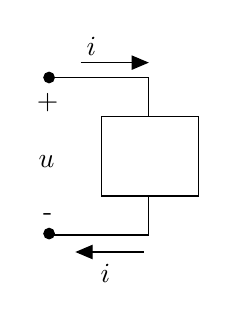 \begin{tikzpicture}[y=-1cm]
\sf
\filldraw[black] (1.322,1.562) circle (0.067cm);
\filldraw[black] (1.322,3.544) circle (0.067cm);
\draw[arrows=-triangle 45,black] (1.722,1.373) -- (2.589,1.373);
\draw[black] (2.589,2.062) -- (2.589,1.562) -- (1.389,1.562);
\draw[black] (2.589,3.062) -- (2.589,3.562) -- (1.389,3.562);
\draw[black] (1.989,2.062) rectangle (3.222,3.067);
\draw[arrows=-triangle 45,black] (2.522,3.778) -- (1.656,3.778);
\path (2.044,1.278) node[text=black,anchor=base east] {$i$};
\path (1.289,2.707) node[text=black,anchor=base] {$u$};
\path (1.304,1.962) node[text=black,anchor=base] {+};
\path (1.304,3.38) node[text=black,anchor=base] {-};
\path (2.222,4.167) node[text=black,anchor=base east] {$i$};

\end{tikzpicture}%

%% Configure (x)emacs for this file ...
%% Local Variables:
%% mode: latex
%% End: